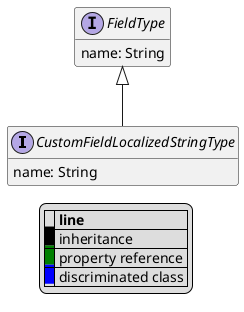 @startuml

hide empty fields
hide empty methods
legend
|= |= line |
|<back:black>   </back>| inheritance |
|<back:green>   </back>| property reference |
|<back:blue>   </back>| discriminated class |
endlegend
interface CustomFieldLocalizedStringType [[CustomFieldLocalizedStringType.svg]] extends FieldType {
    name: String
}
interface FieldType [[FieldType.svg]]  {
    name: String
}





@enduml
